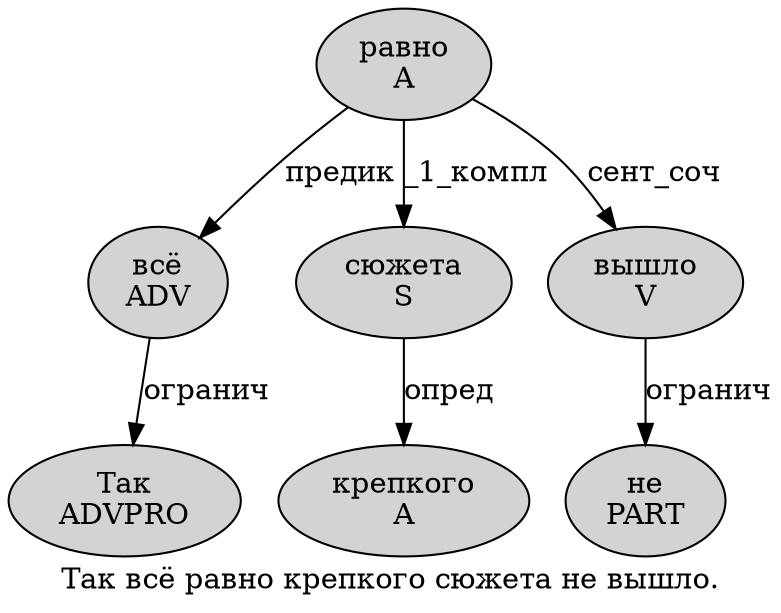 digraph SENTENCE_3613 {
	graph [label="Так всё равно крепкого сюжета не вышло."]
	node [style=filled]
		0 [label="Так
ADVPRO" color="" fillcolor=lightgray penwidth=1 shape=ellipse]
		1 [label="всё
ADV" color="" fillcolor=lightgray penwidth=1 shape=ellipse]
		2 [label="равно
A" color="" fillcolor=lightgray penwidth=1 shape=ellipse]
		3 [label="крепкого
A" color="" fillcolor=lightgray penwidth=1 shape=ellipse]
		4 [label="сюжета
S" color="" fillcolor=lightgray penwidth=1 shape=ellipse]
		5 [label="не
PART" color="" fillcolor=lightgray penwidth=1 shape=ellipse]
		6 [label="вышло
V" color="" fillcolor=lightgray penwidth=1 shape=ellipse]
			1 -> 0 [label="огранич"]
			2 -> 1 [label="предик"]
			2 -> 4 [label="_1_компл"]
			2 -> 6 [label="сент_соч"]
			4 -> 3 [label="опред"]
			6 -> 5 [label="огранич"]
}